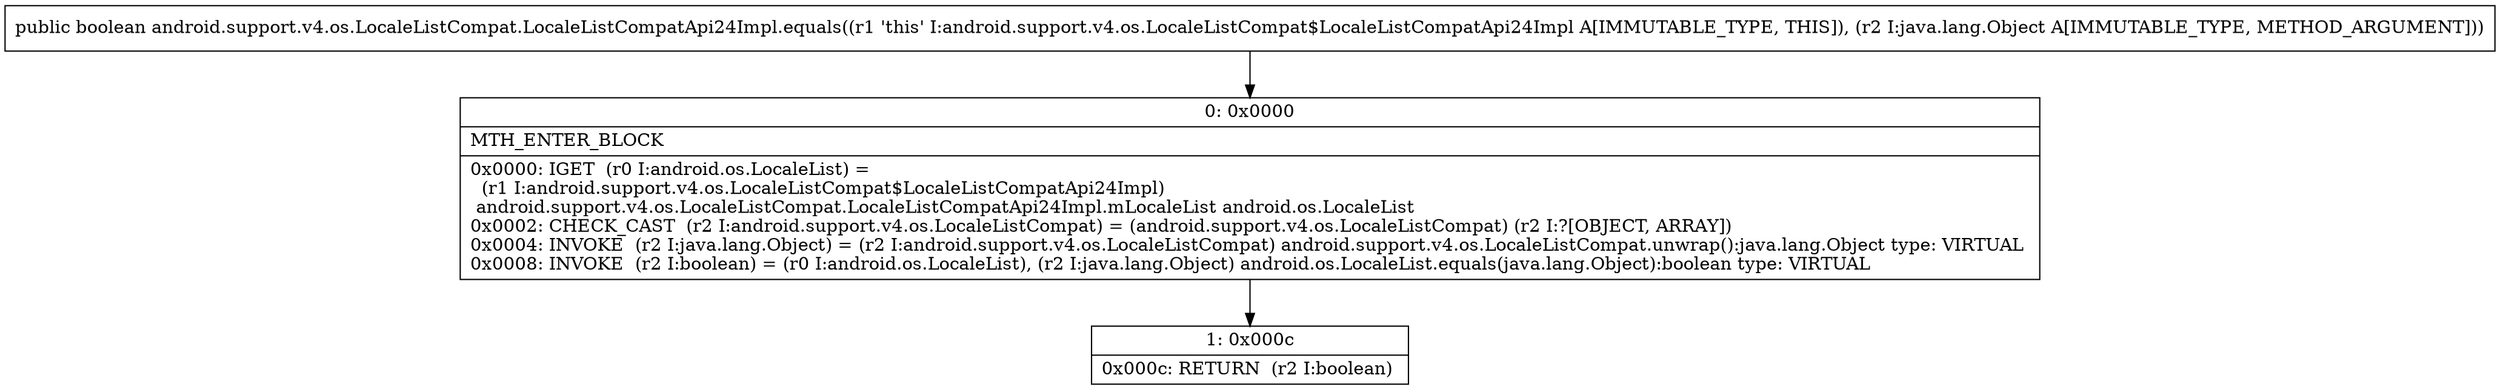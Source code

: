 digraph "CFG forandroid.support.v4.os.LocaleListCompat.LocaleListCompatApi24Impl.equals(Ljava\/lang\/Object;)Z" {
Node_0 [shape=record,label="{0\:\ 0x0000|MTH_ENTER_BLOCK\l|0x0000: IGET  (r0 I:android.os.LocaleList) = \l  (r1 I:android.support.v4.os.LocaleListCompat$LocaleListCompatApi24Impl)\l android.support.v4.os.LocaleListCompat.LocaleListCompatApi24Impl.mLocaleList android.os.LocaleList \l0x0002: CHECK_CAST  (r2 I:android.support.v4.os.LocaleListCompat) = (android.support.v4.os.LocaleListCompat) (r2 I:?[OBJECT, ARRAY]) \l0x0004: INVOKE  (r2 I:java.lang.Object) = (r2 I:android.support.v4.os.LocaleListCompat) android.support.v4.os.LocaleListCompat.unwrap():java.lang.Object type: VIRTUAL \l0x0008: INVOKE  (r2 I:boolean) = (r0 I:android.os.LocaleList), (r2 I:java.lang.Object) android.os.LocaleList.equals(java.lang.Object):boolean type: VIRTUAL \l}"];
Node_1 [shape=record,label="{1\:\ 0x000c|0x000c: RETURN  (r2 I:boolean) \l}"];
MethodNode[shape=record,label="{public boolean android.support.v4.os.LocaleListCompat.LocaleListCompatApi24Impl.equals((r1 'this' I:android.support.v4.os.LocaleListCompat$LocaleListCompatApi24Impl A[IMMUTABLE_TYPE, THIS]), (r2 I:java.lang.Object A[IMMUTABLE_TYPE, METHOD_ARGUMENT])) }"];
MethodNode -> Node_0;
Node_0 -> Node_1;
}

